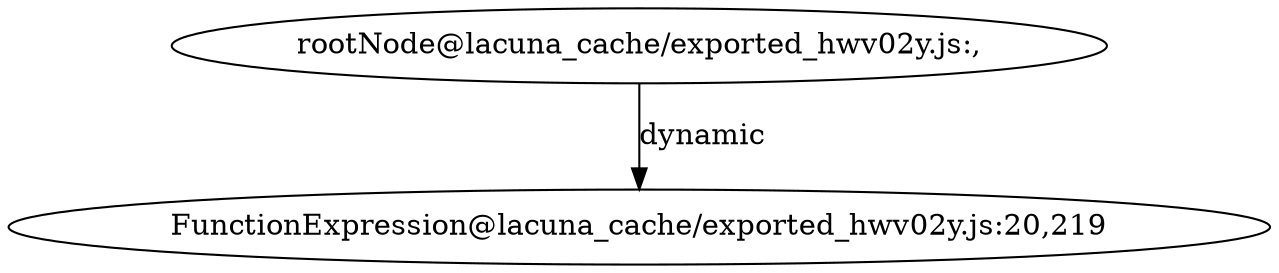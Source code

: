 digraph lacunaCG {
 "rootNode@lacuna_cache/exported_hwv02y.js:," -> "FunctionExpression@lacuna_cache/exported_hwv02y.js:20,219" [label="dynamic" ];
 }